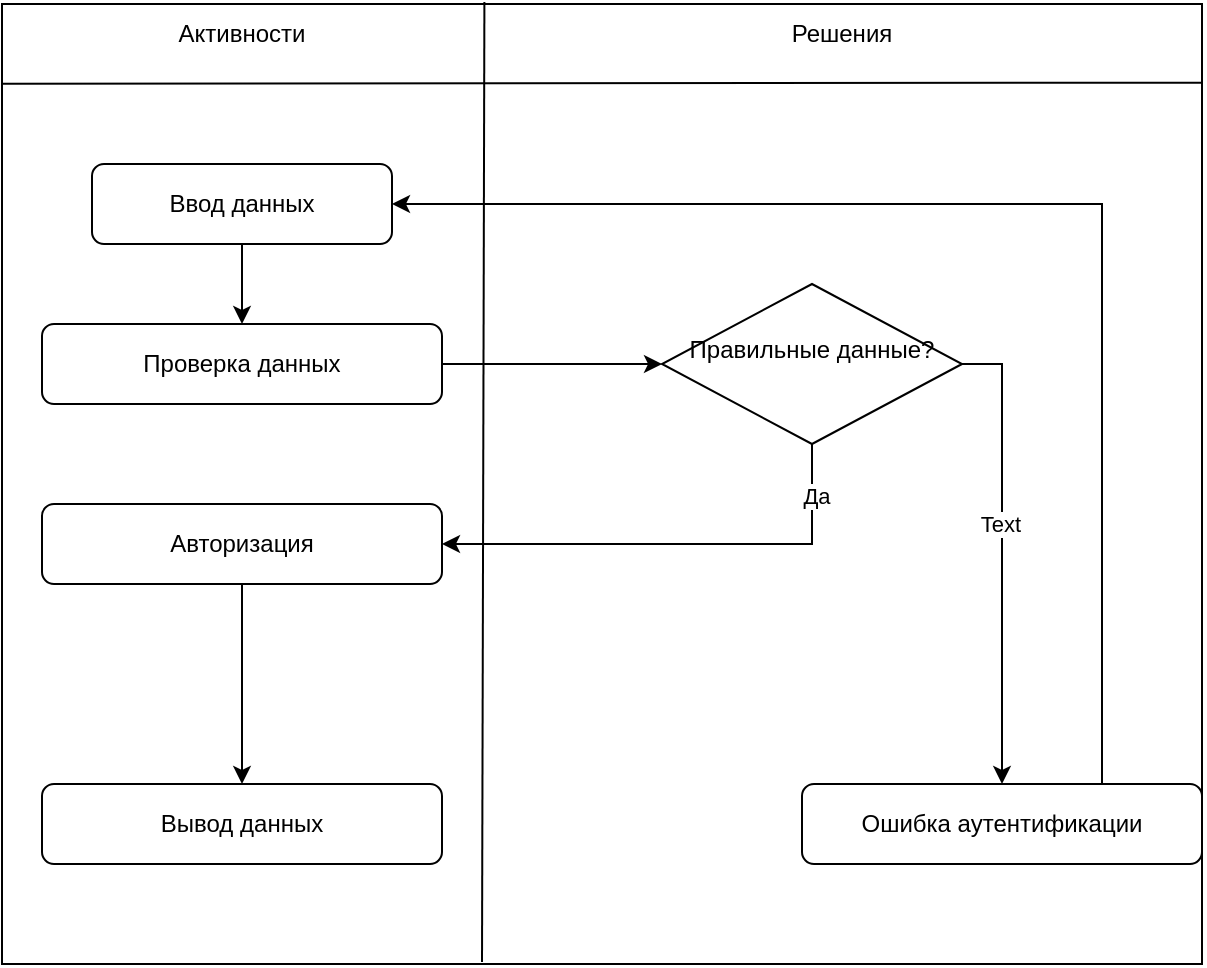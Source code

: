 <mxfile version="21.8.2" type="device">
  <diagram name="Страница — 1" id="G_UWMZKsSvTpHEAIXXd3">
    <mxGraphModel dx="989" dy="514" grid="1" gridSize="10" guides="1" tooltips="1" connect="1" arrows="1" fold="1" page="1" pageScale="1" pageWidth="827" pageHeight="1169" math="0" shadow="0">
      <root>
        <mxCell id="0" />
        <mxCell id="1" parent="0" />
        <mxCell id="3-0UWtALttct4Q2PQhee-3" value="" style="rounded=0;whiteSpace=wrap;html=1;" vertex="1" parent="1">
          <mxGeometry x="160" y="280" width="600" height="480" as="geometry" />
        </mxCell>
        <mxCell id="3-0UWtALttct4Q2PQhee-4" value="" style="endArrow=none;html=1;rounded=0;entryX=0.402;entryY=-0.002;entryDx=0;entryDy=0;exitX=0.4;exitY=0.998;exitDx=0;exitDy=0;entryPerimeter=0;exitPerimeter=0;" edge="1" parent="1" source="3-0UWtALttct4Q2PQhee-3" target="3-0UWtALttct4Q2PQhee-3">
          <mxGeometry width="50" height="50" relative="1" as="geometry">
            <mxPoint x="390" y="500" as="sourcePoint" />
            <mxPoint x="440" y="450" as="targetPoint" />
          </mxGeometry>
        </mxCell>
        <mxCell id="3-0UWtALttct4Q2PQhee-5" value="Активности" style="text;html=1;strokeColor=none;fillColor=none;align=center;verticalAlign=middle;whiteSpace=wrap;rounded=0;" vertex="1" parent="1">
          <mxGeometry x="250" y="280" width="60" height="30" as="geometry" />
        </mxCell>
        <mxCell id="3-0UWtALttct4Q2PQhee-6" value="Решения" style="text;html=1;strokeColor=none;fillColor=none;align=center;verticalAlign=middle;whiteSpace=wrap;rounded=0;" vertex="1" parent="1">
          <mxGeometry x="550" y="280" width="60" height="30" as="geometry" />
        </mxCell>
        <mxCell id="3-0UWtALttct4Q2PQhee-7" value="" style="endArrow=none;html=1;rounded=0;exitX=0;exitY=0.083;exitDx=0;exitDy=0;exitPerimeter=0;entryX=1;entryY=0.082;entryDx=0;entryDy=0;entryPerimeter=0;" edge="1" parent="1" source="3-0UWtALttct4Q2PQhee-3" target="3-0UWtALttct4Q2PQhee-3">
          <mxGeometry width="50" height="50" relative="1" as="geometry">
            <mxPoint x="390" y="500" as="sourcePoint" />
            <mxPoint x="440" y="450" as="targetPoint" />
          </mxGeometry>
        </mxCell>
        <mxCell id="3-0UWtALttct4Q2PQhee-8" value="Ввод данных" style="rounded=1;whiteSpace=wrap;html=1;" vertex="1" parent="1">
          <mxGeometry x="205" y="360" width="150" height="40" as="geometry" />
        </mxCell>
        <mxCell id="3-0UWtALttct4Q2PQhee-9" value="Проверка данных" style="rounded=1;whiteSpace=wrap;html=1;" vertex="1" parent="1">
          <mxGeometry x="180" y="440" width="200" height="40" as="geometry" />
        </mxCell>
        <mxCell id="3-0UWtALttct4Q2PQhee-12" value="Авторизация " style="rounded=1;whiteSpace=wrap;html=1;" vertex="1" parent="1">
          <mxGeometry x="180" y="530" width="200" height="40" as="geometry" />
        </mxCell>
        <mxCell id="3-0UWtALttct4Q2PQhee-13" value="Вывод данных" style="rounded=1;whiteSpace=wrap;html=1;" vertex="1" parent="1">
          <mxGeometry x="180" y="670" width="200" height="40" as="geometry" />
        </mxCell>
        <mxCell id="3-0UWtALttct4Q2PQhee-16" value="Ошибка аутентификации " style="rounded=1;whiteSpace=wrap;html=1;" vertex="1" parent="1">
          <mxGeometry x="560" y="670" width="200" height="40" as="geometry" />
        </mxCell>
        <mxCell id="3-0UWtALttct4Q2PQhee-17" value="" style="endArrow=classic;html=1;rounded=0;entryX=0.5;entryY=0;entryDx=0;entryDy=0;exitX=0.5;exitY=1;exitDx=0;exitDy=0;" edge="1" parent="1" source="3-0UWtALttct4Q2PQhee-8" target="3-0UWtALttct4Q2PQhee-9">
          <mxGeometry width="50" height="50" relative="1" as="geometry">
            <mxPoint x="420" y="530" as="sourcePoint" />
            <mxPoint x="470" y="480" as="targetPoint" />
          </mxGeometry>
        </mxCell>
        <mxCell id="3-0UWtALttct4Q2PQhee-18" value="" style="endArrow=classic;html=1;rounded=0;exitX=1;exitY=0.5;exitDx=0;exitDy=0;entryX=0;entryY=0.5;entryDx=0;entryDy=0;" edge="1" parent="1" source="3-0UWtALttct4Q2PQhee-9">
          <mxGeometry width="50" height="50" relative="1" as="geometry">
            <mxPoint x="420" y="530" as="sourcePoint" />
            <mxPoint x="490.0" y="460" as="targetPoint" />
          </mxGeometry>
        </mxCell>
        <mxCell id="3-0UWtALttct4Q2PQhee-19" value="" style="endArrow=classic;html=1;rounded=0;exitX=0.5;exitY=1;exitDx=0;exitDy=0;entryX=1;entryY=0.5;entryDx=0;entryDy=0;" edge="1" parent="1" target="3-0UWtALttct4Q2PQhee-12">
          <mxGeometry width="50" height="50" relative="1" as="geometry">
            <mxPoint x="565.0" y="480" as="sourcePoint" />
            <mxPoint x="470" y="480" as="targetPoint" />
            <Array as="points">
              <mxPoint x="565" y="550" />
            </Array>
          </mxGeometry>
        </mxCell>
        <mxCell id="3-0UWtALttct4Q2PQhee-24" value="Да" style="edgeLabel;html=1;align=center;verticalAlign=middle;resizable=0;points=[];" vertex="1" connectable="0" parent="3-0UWtALttct4Q2PQhee-19">
          <mxGeometry x="-0.639" y="2" relative="1" as="geometry">
            <mxPoint as="offset" />
          </mxGeometry>
        </mxCell>
        <mxCell id="3-0UWtALttct4Q2PQhee-20" value="&#xa;Правильные данные?&#xa;&#xa;" style="rhombus;whiteSpace=wrap;html=1;direction=south;" vertex="1" parent="1">
          <mxGeometry x="490" y="420" width="150" height="80" as="geometry" />
        </mxCell>
        <mxCell id="3-0UWtALttct4Q2PQhee-21" value="" style="endArrow=classic;html=1;rounded=0;entryX=0.5;entryY=0;entryDx=0;entryDy=0;exitX=0.5;exitY=0;exitDx=0;exitDy=0;" edge="1" parent="1" source="3-0UWtALttct4Q2PQhee-20" target="3-0UWtALttct4Q2PQhee-16">
          <mxGeometry width="50" height="50" relative="1" as="geometry">
            <mxPoint x="420" y="530" as="sourcePoint" />
            <mxPoint x="470" y="480" as="targetPoint" />
            <Array as="points">
              <mxPoint x="660" y="460" />
            </Array>
          </mxGeometry>
        </mxCell>
        <mxCell id="3-0UWtALttct4Q2PQhee-25" value="Text" style="edgeLabel;html=1;align=center;verticalAlign=middle;resizable=0;points=[];" vertex="1" connectable="0" parent="3-0UWtALttct4Q2PQhee-21">
          <mxGeometry x="-0.132" y="-1" relative="1" as="geometry">
            <mxPoint as="offset" />
          </mxGeometry>
        </mxCell>
        <mxCell id="3-0UWtALttct4Q2PQhee-22" value="" style="endArrow=classic;html=1;rounded=0;entryX=1;entryY=0.5;entryDx=0;entryDy=0;exitX=0.75;exitY=0;exitDx=0;exitDy=0;" edge="1" parent="1" source="3-0UWtALttct4Q2PQhee-16" target="3-0UWtALttct4Q2PQhee-8">
          <mxGeometry width="50" height="50" relative="1" as="geometry">
            <mxPoint x="420" y="530" as="sourcePoint" />
            <mxPoint x="470" y="480" as="targetPoint" />
            <Array as="points">
              <mxPoint x="710" y="380" />
            </Array>
          </mxGeometry>
        </mxCell>
        <mxCell id="3-0UWtALttct4Q2PQhee-23" value="" style="endArrow=classic;html=1;rounded=0;entryX=0.5;entryY=0;entryDx=0;entryDy=0;exitX=0.5;exitY=1;exitDx=0;exitDy=0;" edge="1" parent="1" source="3-0UWtALttct4Q2PQhee-12" target="3-0UWtALttct4Q2PQhee-13">
          <mxGeometry width="50" height="50" relative="1" as="geometry">
            <mxPoint x="420" y="530" as="sourcePoint" />
            <mxPoint x="470" y="480" as="targetPoint" />
          </mxGeometry>
        </mxCell>
      </root>
    </mxGraphModel>
  </diagram>
</mxfile>
